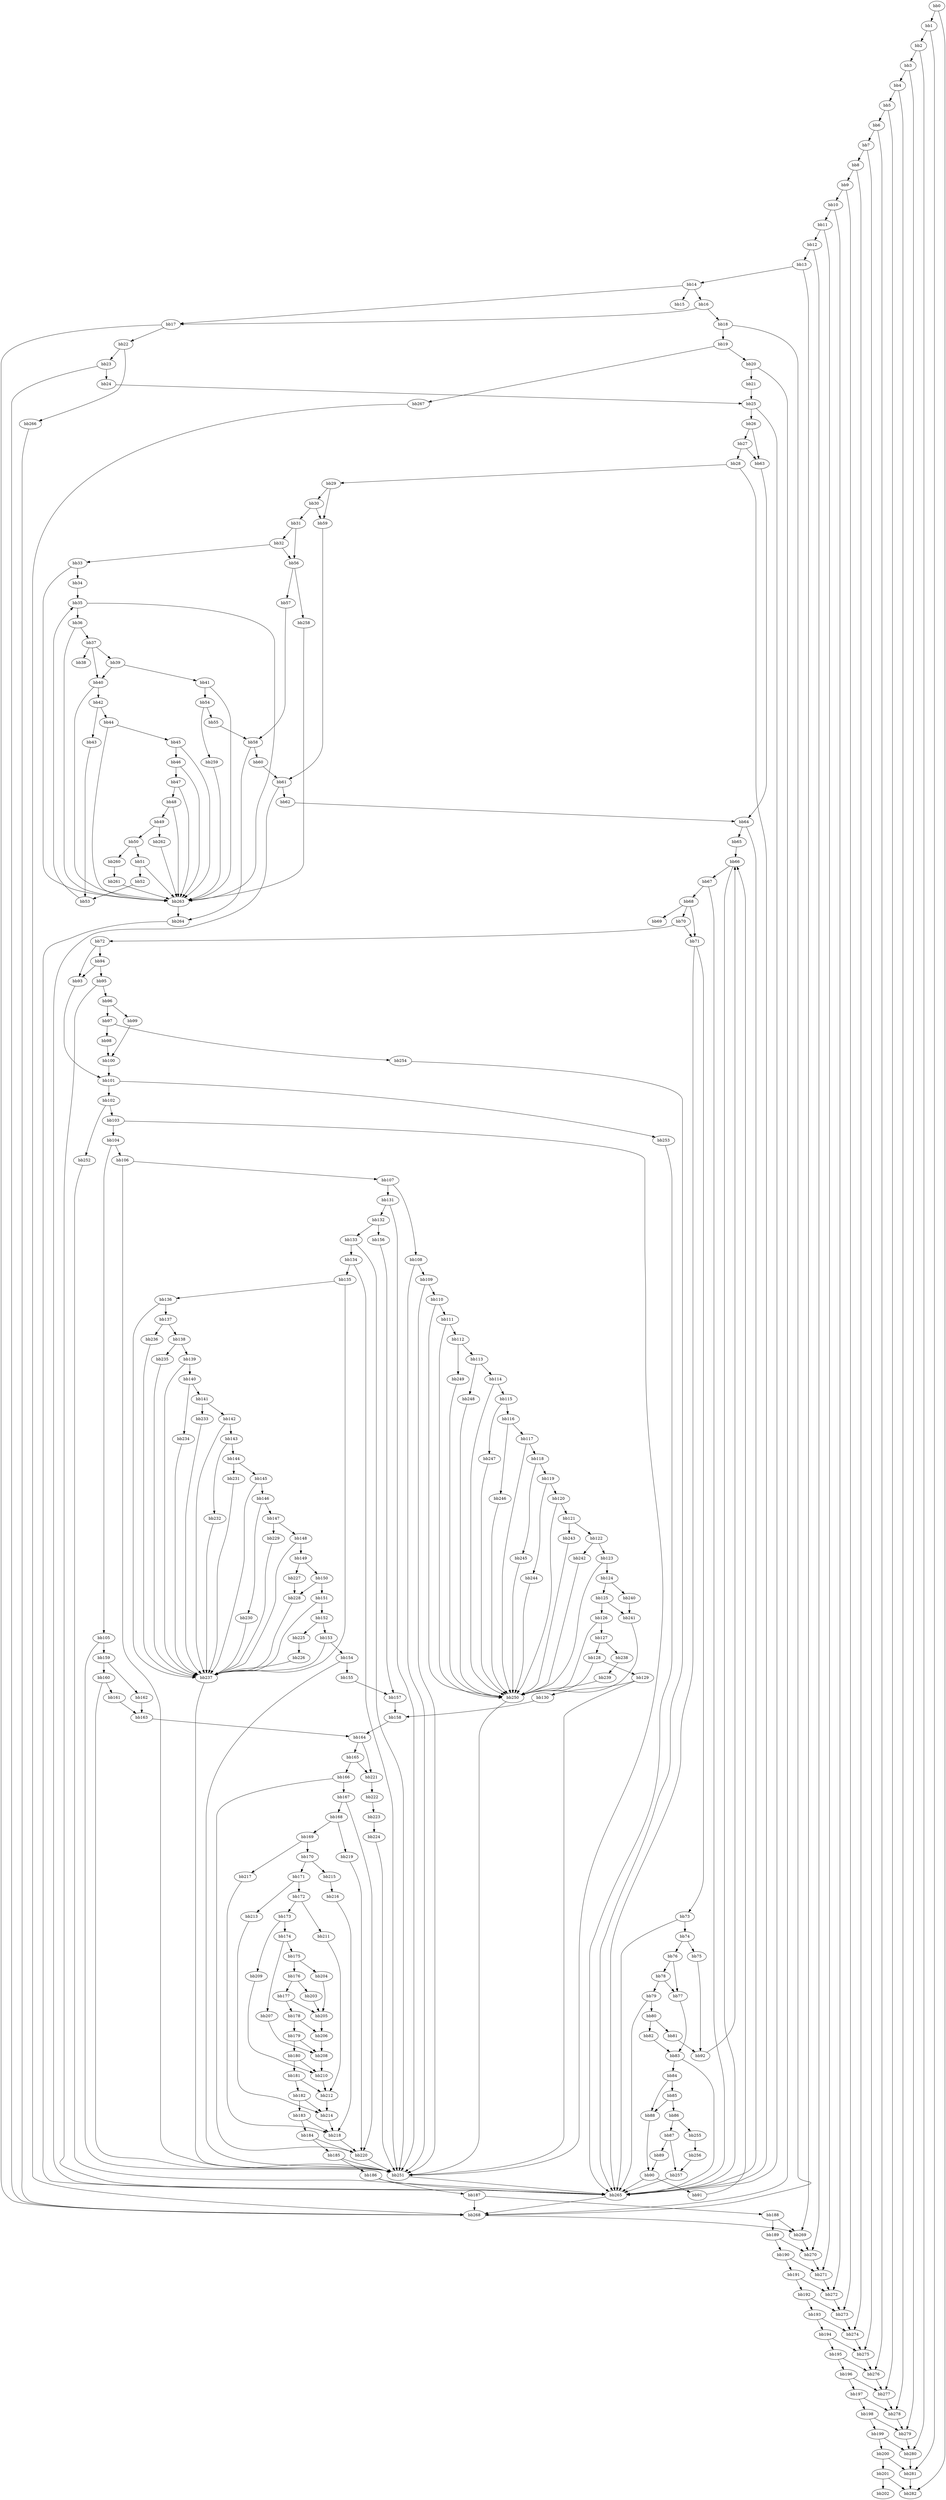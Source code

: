 digraph {
    0 [ label = "bb0\l" ]
    1 [ label = "bb1\l" ]
    2 [ label = "bb2\l" ]
    3 [ label = "bb3\l" ]
    4 [ label = "bb4\l" ]
    5 [ label = "bb5\l" ]
    6 [ label = "bb6\l" ]
    7 [ label = "bb7\l" ]
    8 [ label = "bb8\l" ]
    9 [ label = "bb9\l" ]
    10 [ label = "bb10\l" ]
    11 [ label = "bb11\l" ]
    12 [ label = "bb12\l" ]
    13 [ label = "bb13\l" ]
    14 [ label = "bb14\l" ]
    15 [ label = "bb15\l" ]
    16 [ label = "bb16\l" ]
    17 [ label = "bb17\l" ]
    18 [ label = "bb18\l" ]
    19 [ label = "bb19\l" ]
    20 [ label = "bb20\l" ]
    21 [ label = "bb21\l" ]
    22 [ label = "bb22\l" ]
    23 [ label = "bb23\l" ]
    24 [ label = "bb24\l" ]
    25 [ label = "bb25\l" ]
    26 [ label = "bb26\l" ]
    27 [ label = "bb27\l" ]
    28 [ label = "bb28\l" ]
    29 [ label = "bb29\l" ]
    30 [ label = "bb30\l" ]
    31 [ label = "bb31\l" ]
    32 [ label = "bb32\l" ]
    33 [ label = "bb33\l" ]
    34 [ label = "bb34\l" ]
    35 [ label = "bb35\l" ]
    36 [ label = "bb36\l" ]
    37 [ label = "bb37\l" ]
    38 [ label = "bb38\l" ]
    39 [ label = "bb39\l" ]
    40 [ label = "bb40\l" ]
    41 [ label = "bb41\l" ]
    42 [ label = "bb42\l" ]
    43 [ label = "bb43\l" ]
    44 [ label = "bb44\l" ]
    45 [ label = "bb45\l" ]
    46 [ label = "bb46\l" ]
    47 [ label = "bb47\l" ]
    48 [ label = "bb48\l" ]
    49 [ label = "bb49\l" ]
    50 [ label = "bb50\l" ]
    51 [ label = "bb51\l" ]
    52 [ label = "bb52\l" ]
    53 [ label = "bb53\l" ]
    54 [ label = "bb54\l" ]
    55 [ label = "bb55\l" ]
    56 [ label = "bb56\l" ]
    57 [ label = "bb57\l" ]
    58 [ label = "bb58\l" ]
    59 [ label = "bb59\l" ]
    60 [ label = "bb60\l" ]
    61 [ label = "bb61\l" ]
    62 [ label = "bb62\l" ]
    63 [ label = "bb63\l" ]
    64 [ label = "bb64\l" ]
    65 [ label = "bb65\l" ]
    66 [ label = "bb66\l" ]
    67 [ label = "bb67\l" ]
    68 [ label = "bb68\l" ]
    69 [ label = "bb69\l" ]
    70 [ label = "bb70\l" ]
    71 [ label = "bb71\l" ]
    72 [ label = "bb72\l" ]
    73 [ label = "bb73\l" ]
    74 [ label = "bb74\l" ]
    75 [ label = "bb75\l" ]
    76 [ label = "bb76\l" ]
    77 [ label = "bb77\l" ]
    78 [ label = "bb78\l" ]
    79 [ label = "bb79\l" ]
    80 [ label = "bb80\l" ]
    81 [ label = "bb81\l" ]
    82 [ label = "bb82\l" ]
    83 [ label = "bb83\l" ]
    84 [ label = "bb84\l" ]
    85 [ label = "bb85\l" ]
    86 [ label = "bb86\l" ]
    87 [ label = "bb87\l" ]
    88 [ label = "bb88\l" ]
    89 [ label = "bb89\l" ]
    90 [ label = "bb90\l" ]
    91 [ label = "bb91\l" ]
    92 [ label = "bb92\l" ]
    93 [ label = "bb93\l" ]
    94 [ label = "bb94\l" ]
    95 [ label = "bb95\l" ]
    96 [ label = "bb96\l" ]
    97 [ label = "bb97\l" ]
    98 [ label = "bb98\l" ]
    99 [ label = "bb99\l" ]
    100 [ label = "bb100\l" ]
    101 [ label = "bb101\l" ]
    102 [ label = "bb102\l" ]
    103 [ label = "bb103\l" ]
    104 [ label = "bb104\l" ]
    105 [ label = "bb105\l" ]
    106 [ label = "bb106\l" ]
    107 [ label = "bb107\l" ]
    108 [ label = "bb108\l" ]
    109 [ label = "bb109\l" ]
    110 [ label = "bb110\l" ]
    111 [ label = "bb111\l" ]
    112 [ label = "bb112\l" ]
    113 [ label = "bb113\l" ]
    114 [ label = "bb114\l" ]
    115 [ label = "bb115\l" ]
    116 [ label = "bb116\l" ]
    117 [ label = "bb117\l" ]
    118 [ label = "bb118\l" ]
    119 [ label = "bb119\l" ]
    120 [ label = "bb120\l" ]
    121 [ label = "bb121\l" ]
    122 [ label = "bb122\l" ]
    123 [ label = "bb123\l" ]
    124 [ label = "bb124\l" ]
    125 [ label = "bb125\l" ]
    126 [ label = "bb126\l" ]
    127 [ label = "bb127\l" ]
    128 [ label = "bb128\l" ]
    129 [ label = "bb129\l" ]
    130 [ label = "bb130\l" ]
    131 [ label = "bb131\l" ]
    132 [ label = "bb132\l" ]
    133 [ label = "bb133\l" ]
    134 [ label = "bb134\l" ]
    135 [ label = "bb135\l" ]
    136 [ label = "bb136\l" ]
    137 [ label = "bb137\l" ]
    138 [ label = "bb138\l" ]
    139 [ label = "bb139\l" ]
    140 [ label = "bb140\l" ]
    141 [ label = "bb141\l" ]
    142 [ label = "bb142\l" ]
    143 [ label = "bb143\l" ]
    144 [ label = "bb144\l" ]
    145 [ label = "bb145\l" ]
    146 [ label = "bb146\l" ]
    147 [ label = "bb147\l" ]
    148 [ label = "bb148\l" ]
    149 [ label = "bb149\l" ]
    150 [ label = "bb150\l" ]
    151 [ label = "bb151\l" ]
    152 [ label = "bb152\l" ]
    153 [ label = "bb153\l" ]
    154 [ label = "bb154\l" ]
    155 [ label = "bb155\l" ]
    156 [ label = "bb156\l" ]
    157 [ label = "bb157\l" ]
    158 [ label = "bb158\l" ]
    159 [ label = "bb159\l" ]
    160 [ label = "bb160\l" ]
    161 [ label = "bb161\l" ]
    162 [ label = "bb162\l" ]
    163 [ label = "bb163\l" ]
    164 [ label = "bb164\l" ]
    165 [ label = "bb165\l" ]
    166 [ label = "bb166\l" ]
    167 [ label = "bb167\l" ]
    168 [ label = "bb168\l" ]
    169 [ label = "bb169\l" ]
    170 [ label = "bb170\l" ]
    171 [ label = "bb171\l" ]
    172 [ label = "bb172\l" ]
    173 [ label = "bb173\l" ]
    174 [ label = "bb174\l" ]
    175 [ label = "bb175\l" ]
    176 [ label = "bb176\l" ]
    177 [ label = "bb177\l" ]
    178 [ label = "bb178\l" ]
    179 [ label = "bb179\l" ]
    180 [ label = "bb180\l" ]
    181 [ label = "bb181\l" ]
    182 [ label = "bb182\l" ]
    183 [ label = "bb183\l" ]
    184 [ label = "bb184\l" ]
    185 [ label = "bb185\l" ]
    186 [ label = "bb186\l" ]
    187 [ label = "bb187\l" ]
    188 [ label = "bb188\l" ]
    189 [ label = "bb189\l" ]
    190 [ label = "bb190\l" ]
    191 [ label = "bb191\l" ]
    192 [ label = "bb192\l" ]
    193 [ label = "bb193\l" ]
    194 [ label = "bb194\l" ]
    195 [ label = "bb195\l" ]
    196 [ label = "bb196\l" ]
    197 [ label = "bb197\l" ]
    198 [ label = "bb198\l" ]
    199 [ label = "bb199\l" ]
    200 [ label = "bb200\l" ]
    201 [ label = "bb201\l" ]
    202 [ label = "bb202\l" ]
    203 [ label = "bb203\l" ]
    204 [ label = "bb204\l" ]
    205 [ label = "bb205\l" ]
    206 [ label = "bb206\l" ]
    207 [ label = "bb207\l" ]
    208 [ label = "bb208\l" ]
    209 [ label = "bb209\l" ]
    210 [ label = "bb210\l" ]
    211 [ label = "bb211\l" ]
    212 [ label = "bb212\l" ]
    213 [ label = "bb213\l" ]
    214 [ label = "bb214\l" ]
    215 [ label = "bb215\l" ]
    216 [ label = "bb216\l" ]
    217 [ label = "bb217\l" ]
    218 [ label = "bb218\l" ]
    219 [ label = "bb219\l" ]
    220 [ label = "bb220\l" ]
    221 [ label = "bb221\l" ]
    222 [ label = "bb222\l" ]
    223 [ label = "bb223\l" ]
    224 [ label = "bb224\l" ]
    225 [ label = "bb225\l" ]
    226 [ label = "bb226\l" ]
    227 [ label = "bb227\l" ]
    228 [ label = "bb228\l" ]
    229 [ label = "bb229\l" ]
    230 [ label = "bb230\l" ]
    231 [ label = "bb231\l" ]
    232 [ label = "bb232\l" ]
    233 [ label = "bb233\l" ]
    234 [ label = "bb234\l" ]
    235 [ label = "bb235\l" ]
    236 [ label = "bb236\l" ]
    237 [ label = "bb237\l" ]
    238 [ label = "bb238\l" ]
    239 [ label = "bb239\l" ]
    240 [ label = "bb240\l" ]
    241 [ label = "bb241\l" ]
    242 [ label = "bb242\l" ]
    243 [ label = "bb243\l" ]
    244 [ label = "bb244\l" ]
    245 [ label = "bb245\l" ]
    246 [ label = "bb246\l" ]
    247 [ label = "bb247\l" ]
    248 [ label = "bb248\l" ]
    249 [ label = "bb249\l" ]
    250 [ label = "bb250\l" ]
    251 [ label = "bb251\l" ]
    252 [ label = "bb252\l" ]
    253 [ label = "bb253\l" ]
    254 [ label = "bb254\l" ]
    255 [ label = "bb255\l" ]
    256 [ label = "bb256\l" ]
    257 [ label = "bb257\l" ]
    258 [ label = "bb258\l" ]
    259 [ label = "bb259\l" ]
    260 [ label = "bb260\l" ]
    261 [ label = "bb261\l" ]
    262 [ label = "bb262\l" ]
    263 [ label = "bb263\l" ]
    264 [ label = "bb264\l" ]
    265 [ label = "bb265\l" ]
    266 [ label = "bb266\l" ]
    267 [ label = "bb267\l" ]
    268 [ label = "bb268\l" ]
    269 [ label = "bb269\l" ]
    270 [ label = "bb270\l" ]
    271 [ label = "bb271\l" ]
    272 [ label = "bb272\l" ]
    273 [ label = "bb273\l" ]
    274 [ label = "bb274\l" ]
    275 [ label = "bb275\l" ]
    276 [ label = "bb276\l" ]
    277 [ label = "bb277\l" ]
    278 [ label = "bb278\l" ]
    279 [ label = "bb279\l" ]
    280 [ label = "bb280\l" ]
    281 [ label = "bb281\l" ]
    282 [ label = "bb282\l" ]
    0 -> 1 [ ]
    0 -> 282 [ ]
    1 -> 2 [ ]
    1 -> 281 [ ]
    2 -> 3 [ ]
    2 -> 280 [ ]
    3 -> 4 [ ]
    3 -> 279 [ ]
    4 -> 5 [ ]
    4 -> 278 [ ]
    5 -> 6 [ ]
    5 -> 277 [ ]
    6 -> 7 [ ]
    6 -> 276 [ ]
    7 -> 8 [ ]
    7 -> 275 [ ]
    8 -> 9 [ ]
    8 -> 274 [ ]
    9 -> 10 [ ]
    9 -> 273 [ ]
    10 -> 11 [ ]
    10 -> 272 [ ]
    11 -> 12 [ ]
    11 -> 271 [ ]
    12 -> 13 [ ]
    12 -> 270 [ ]
    13 -> 14 [ ]
    13 -> 269 [ ]
    14 -> 15 [ ]
    14 -> 16 [ ]
    14 -> 17 [ ]
    16 -> 17 [ ]
    16 -> 18 [ ]
    17 -> 22 [ ]
    17 -> 268 [ ]
    18 -> 19 [ ]
    18 -> 268 [ ]
    19 -> 20 [ ]
    19 -> 267 [ ]
    20 -> 21 [ ]
    20 -> 268 [ ]
    21 -> 25 [ ]
    22 -> 23 [ ]
    22 -> 266 [ ]
    23 -> 24 [ ]
    23 -> 268 [ ]
    24 -> 25 [ ]
    25 -> 26 [ ]
    25 -> 265 [ ]
    26 -> 27 [ ]
    26 -> 63 [ ]
    27 -> 28 [ ]
    27 -> 63 [ ]
    28 -> 29 [ ]
    28 -> 265 [ ]
    29 -> 30 [ ]
    29 -> 59 [ ]
    30 -> 31 [ ]
    30 -> 59 [ ]
    31 -> 32 [ ]
    31 -> 56 [ ]
    32 -> 33 [ ]
    32 -> 56 [ ]
    33 -> 34 [ ]
    33 -> 263 [ ]
    34 -> 35 [ ]
    35 -> 36 [ ]
    35 -> 263 [ ]
    36 -> 37 [ ]
    36 -> 263 [ ]
    37 -> 38 [ ]
    37 -> 39 [ ]
    37 -> 40 [ ]
    39 -> 40 [ ]
    39 -> 41 [ ]
    40 -> 42 [ ]
    40 -> 263 [ ]
    41 -> 54 [ ]
    41 -> 263 [ ]
    42 -> 43 [ ]
    42 -> 44 [ ]
    43 -> 53 [ ]
    44 -> 45 [ ]
    44 -> 263 [ ]
    45 -> 46 [ ]
    45 -> 263 [ ]
    46 -> 47 [ ]
    46 -> 263 [ ]
    47 -> 48 [ ]
    47 -> 263 [ ]
    48 -> 49 [ ]
    48 -> 263 [ ]
    49 -> 50 [ ]
    49 -> 262 [ ]
    50 -> 51 [ ]
    50 -> 260 [ ]
    51 -> 52 [ ]
    51 -> 263 [ ]
    52 -> 53 [ ]
    53 -> 35 [ ]
    54 -> 55 [ ]
    54 -> 259 [ ]
    55 -> 58 [ ]
    56 -> 57 [ ]
    56 -> 258 [ ]
    57 -> 58 [ ]
    58 -> 60 [ ]
    58 -> 264 [ ]
    59 -> 61 [ ]
    60 -> 61 [ ]
    61 -> 62 [ ]
    61 -> 265 [ ]
    62 -> 64 [ ]
    63 -> 64 [ ]
    64 -> 65 [ ]
    64 -> 265 [ ]
    65 -> 66 [ ]
    66 -> 67 [ ]
    66 -> 265 [ ]
    67 -> 68 [ ]
    67 -> 265 [ ]
    68 -> 69 [ ]
    68 -> 70 [ ]
    68 -> 71 [ ]
    70 -> 71 [ ]
    70 -> 72 [ ]
    71 -> 73 [ ]
    71 -> 265 [ ]
    72 -> 93 [ ]
    72 -> 94 [ ]
    73 -> 74 [ ]
    73 -> 265 [ ]
    74 -> 75 [ ]
    74 -> 76 [ ]
    75 -> 92 [ ]
    76 -> 77 [ ]
    76 -> 78 [ ]
    77 -> 83 [ ]
    78 -> 77 [ ]
    78 -> 79 [ ]
    79 -> 80 [ ]
    79 -> 265 [ ]
    80 -> 81 [ ]
    80 -> 82 [ ]
    81 -> 92 [ ]
    82 -> 83 [ ]
    83 -> 84 [ ]
    83 -> 265 [ ]
    84 -> 85 [ ]
    84 -> 88 [ ]
    85 -> 86 [ ]
    85 -> 88 [ ]
    86 -> 87 [ ]
    86 -> 255 [ ]
    87 -> 89 [ ]
    87 -> 257 [ ]
    88 -> 90 [ ]
    89 -> 90 [ ]
    90 -> 91 [ ]
    90 -> 265 [ ]
    91 -> 66 [ ]
    92 -> 66 [ ]
    93 -> 101 [ ]
    94 -> 93 [ ]
    94 -> 95 [ ]
    95 -> 96 [ ]
    95 -> 265 [ ]
    96 -> 97 [ ]
    96 -> 99 [ ]
    97 -> 98 [ ]
    97 -> 254 [ ]
    98 -> 100 [ ]
    99 -> 100 [ ]
    100 -> 101 [ ]
    101 -> 102 [ ]
    101 -> 253 [ ]
    102 -> 103 [ ]
    102 -> 252 [ ]
    103 -> 104 [ ]
    103 -> 251 [ ]
    104 -> 105 [ ]
    104 -> 106 [ ]
    105 -> 159 [ ]
    105 -> 251 [ ]
    106 -> 107 [ ]
    106 -> 251 [ ]
    107 -> 108 [ ]
    107 -> 131 [ ]
    108 -> 109 [ ]
    108 -> 251 [ ]
    109 -> 110 [ ]
    109 -> 251 [ ]
    110 -> 111 [ ]
    110 -> 250 [ ]
    111 -> 112 [ ]
    111 -> 250 [ ]
    112 -> 113 [ ]
    112 -> 249 [ ]
    113 -> 114 [ ]
    113 -> 248 [ ]
    114 -> 115 [ ]
    114 -> 250 [ ]
    115 -> 116 [ ]
    115 -> 247 [ ]
    116 -> 117 [ ]
    116 -> 246 [ ]
    117 -> 118 [ ]
    117 -> 250 [ ]
    118 -> 119 [ ]
    118 -> 245 [ ]
    119 -> 120 [ ]
    119 -> 244 [ ]
    120 -> 121 [ ]
    120 -> 250 [ ]
    121 -> 122 [ ]
    121 -> 243 [ ]
    122 -> 123 [ ]
    122 -> 242 [ ]
    123 -> 124 [ ]
    123 -> 250 [ ]
    124 -> 125 [ ]
    124 -> 240 [ ]
    125 -> 126 [ ]
    125 -> 241 [ ]
    126 -> 127 [ ]
    126 -> 250 [ ]
    127 -> 128 [ ]
    127 -> 238 [ ]
    128 -> 129 [ ]
    128 -> 250 [ ]
    129 -> 130 [ ]
    129 -> 251 [ ]
    130 -> 158 [ ]
    131 -> 132 [ ]
    131 -> 251 [ ]
    132 -> 133 [ ]
    132 -> 156 [ ]
    133 -> 134 [ ]
    133 -> 251 [ ]
    134 -> 135 [ ]
    134 -> 251 [ ]
    135 -> 136 [ ]
    135 -> 237 [ ]
    136 -> 137 [ ]
    136 -> 237 [ ]
    137 -> 138 [ ]
    137 -> 236 [ ]
    138 -> 139 [ ]
    138 -> 235 [ ]
    139 -> 140 [ ]
    139 -> 237 [ ]
    140 -> 141 [ ]
    140 -> 234 [ ]
    141 -> 142 [ ]
    141 -> 233 [ ]
    142 -> 143 [ ]
    142 -> 237 [ ]
    143 -> 144 [ ]
    143 -> 232 [ ]
    144 -> 145 [ ]
    144 -> 231 [ ]
    145 -> 146 [ ]
    145 -> 237 [ ]
    146 -> 147 [ ]
    146 -> 230 [ ]
    147 -> 148 [ ]
    147 -> 229 [ ]
    148 -> 149 [ ]
    148 -> 237 [ ]
    149 -> 150 [ ]
    149 -> 227 [ ]
    150 -> 151 [ ]
    150 -> 228 [ ]
    151 -> 152 [ ]
    151 -> 237 [ ]
    152 -> 153 [ ]
    152 -> 225 [ ]
    153 -> 154 [ ]
    153 -> 237 [ ]
    154 -> 155 [ ]
    154 -> 251 [ ]
    155 -> 157 [ ]
    156 -> 157 [ ]
    157 -> 158 [ ]
    158 -> 164 [ ]
    159 -> 160 [ ]
    159 -> 162 [ ]
    160 -> 161 [ ]
    160 -> 251 [ ]
    161 -> 163 [ ]
    162 -> 163 [ ]
    163 -> 164 [ ]
    164 -> 165 [ ]
    164 -> 221 [ ]
    165 -> 166 [ ]
    165 -> 221 [ ]
    166 -> 167 [ ]
    166 -> 220 [ ]
    167 -> 168 [ ]
    167 -> 220 [ ]
    168 -> 169 [ ]
    168 -> 219 [ ]
    169 -> 170 [ ]
    169 -> 217 [ ]
    170 -> 171 [ ]
    170 -> 215 [ ]
    171 -> 172 [ ]
    171 -> 213 [ ]
    172 -> 173 [ ]
    172 -> 211 [ ]
    173 -> 174 [ ]
    173 -> 209 [ ]
    174 -> 175 [ ]
    174 -> 207 [ ]
    175 -> 176 [ ]
    175 -> 204 [ ]
    176 -> 177 [ ]
    176 -> 203 [ ]
    177 -> 178 [ ]
    177 -> 205 [ ]
    178 -> 179 [ ]
    178 -> 206 [ ]
    179 -> 180 [ ]
    179 -> 208 [ ]
    180 -> 181 [ ]
    180 -> 210 [ ]
    181 -> 182 [ ]
    181 -> 212 [ ]
    182 -> 183 [ ]
    182 -> 214 [ ]
    183 -> 184 [ ]
    183 -> 218 [ ]
    184 -> 185 [ ]
    184 -> 220 [ ]
    185 -> 186 [ ]
    185 -> 251 [ ]
    186 -> 187 [ ]
    186 -> 265 [ ]
    187 -> 188 [ ]
    187 -> 268 [ ]
    188 -> 189 [ ]
    188 -> 269 [ ]
    189 -> 190 [ ]
    189 -> 270 [ ]
    190 -> 191 [ ]
    190 -> 271 [ ]
    191 -> 192 [ ]
    191 -> 272 [ ]
    192 -> 193 [ ]
    192 -> 273 [ ]
    193 -> 194 [ ]
    193 -> 274 [ ]
    194 -> 195 [ ]
    194 -> 275 [ ]
    195 -> 196 [ ]
    195 -> 276 [ ]
    196 -> 197 [ ]
    196 -> 277 [ ]
    197 -> 198 [ ]
    197 -> 278 [ ]
    198 -> 199 [ ]
    198 -> 279 [ ]
    199 -> 200 [ ]
    199 -> 280 [ ]
    200 -> 201 [ ]
    200 -> 281 [ ]
    201 -> 202 [ ]
    201 -> 282 [ ]
    203 -> 205 [ ]
    204 -> 205 [ ]
    205 -> 206 [ ]
    206 -> 208 [ ]
    207 -> 208 [ ]
    208 -> 210 [ ]
    209 -> 210 [ ]
    210 -> 212 [ ]
    211 -> 212 [ ]
    212 -> 214 [ ]
    213 -> 214 [ ]
    214 -> 218 [ ]
    215 -> 216 [ ]
    216 -> 218 [ ]
    217 -> 218 [ ]
    218 -> 220 [ ]
    219 -> 220 [ ]
    220 -> 251 [ ]
    221 -> 222 [ ]
    222 -> 223 [ ]
    223 -> 224 [ ]
    224 -> 251 [ ]
    225 -> 226 [ ]
    226 -> 237 [ ]
    227 -> 228 [ ]
    228 -> 237 [ ]
    229 -> 237 [ ]
    230 -> 237 [ ]
    231 -> 237 [ ]
    232 -> 237 [ ]
    233 -> 237 [ ]
    234 -> 237 [ ]
    235 -> 237 [ ]
    236 -> 237 [ ]
    237 -> 251 [ ]
    238 -> 239 [ ]
    239 -> 250 [ ]
    240 -> 241 [ ]
    241 -> 250 [ ]
    242 -> 250 [ ]
    243 -> 250 [ ]
    244 -> 250 [ ]
    245 -> 250 [ ]
    246 -> 250 [ ]
    247 -> 250 [ ]
    248 -> 250 [ ]
    249 -> 250 [ ]
    250 -> 251 [ ]
    251 -> 265 [ ]
    252 -> 265 [ ]
    253 -> 265 [ ]
    254 -> 265 [ ]
    255 -> 256 [ ]
    256 -> 257 [ ]
    257 -> 265 [ ]
    258 -> 263 [ ]
    259 -> 263 [ ]
    260 -> 261 [ ]
    261 -> 263 [ ]
    262 -> 263 [ ]
    263 -> 264 [ ]
    264 -> 265 [ ]
    265 -> 268 [ ]
    266 -> 268 [ ]
    267 -> 268 [ ]
    268 -> 269 [ ]
    269 -> 270 [ ]
    270 -> 271 [ ]
    271 -> 272 [ ]
    272 -> 273 [ ]
    273 -> 274 [ ]
    274 -> 275 [ ]
    275 -> 276 [ ]
    276 -> 277 [ ]
    277 -> 278 [ ]
    278 -> 279 [ ]
    279 -> 280 [ ]
    280 -> 281 [ ]
    281 -> 282 [ ]
}

